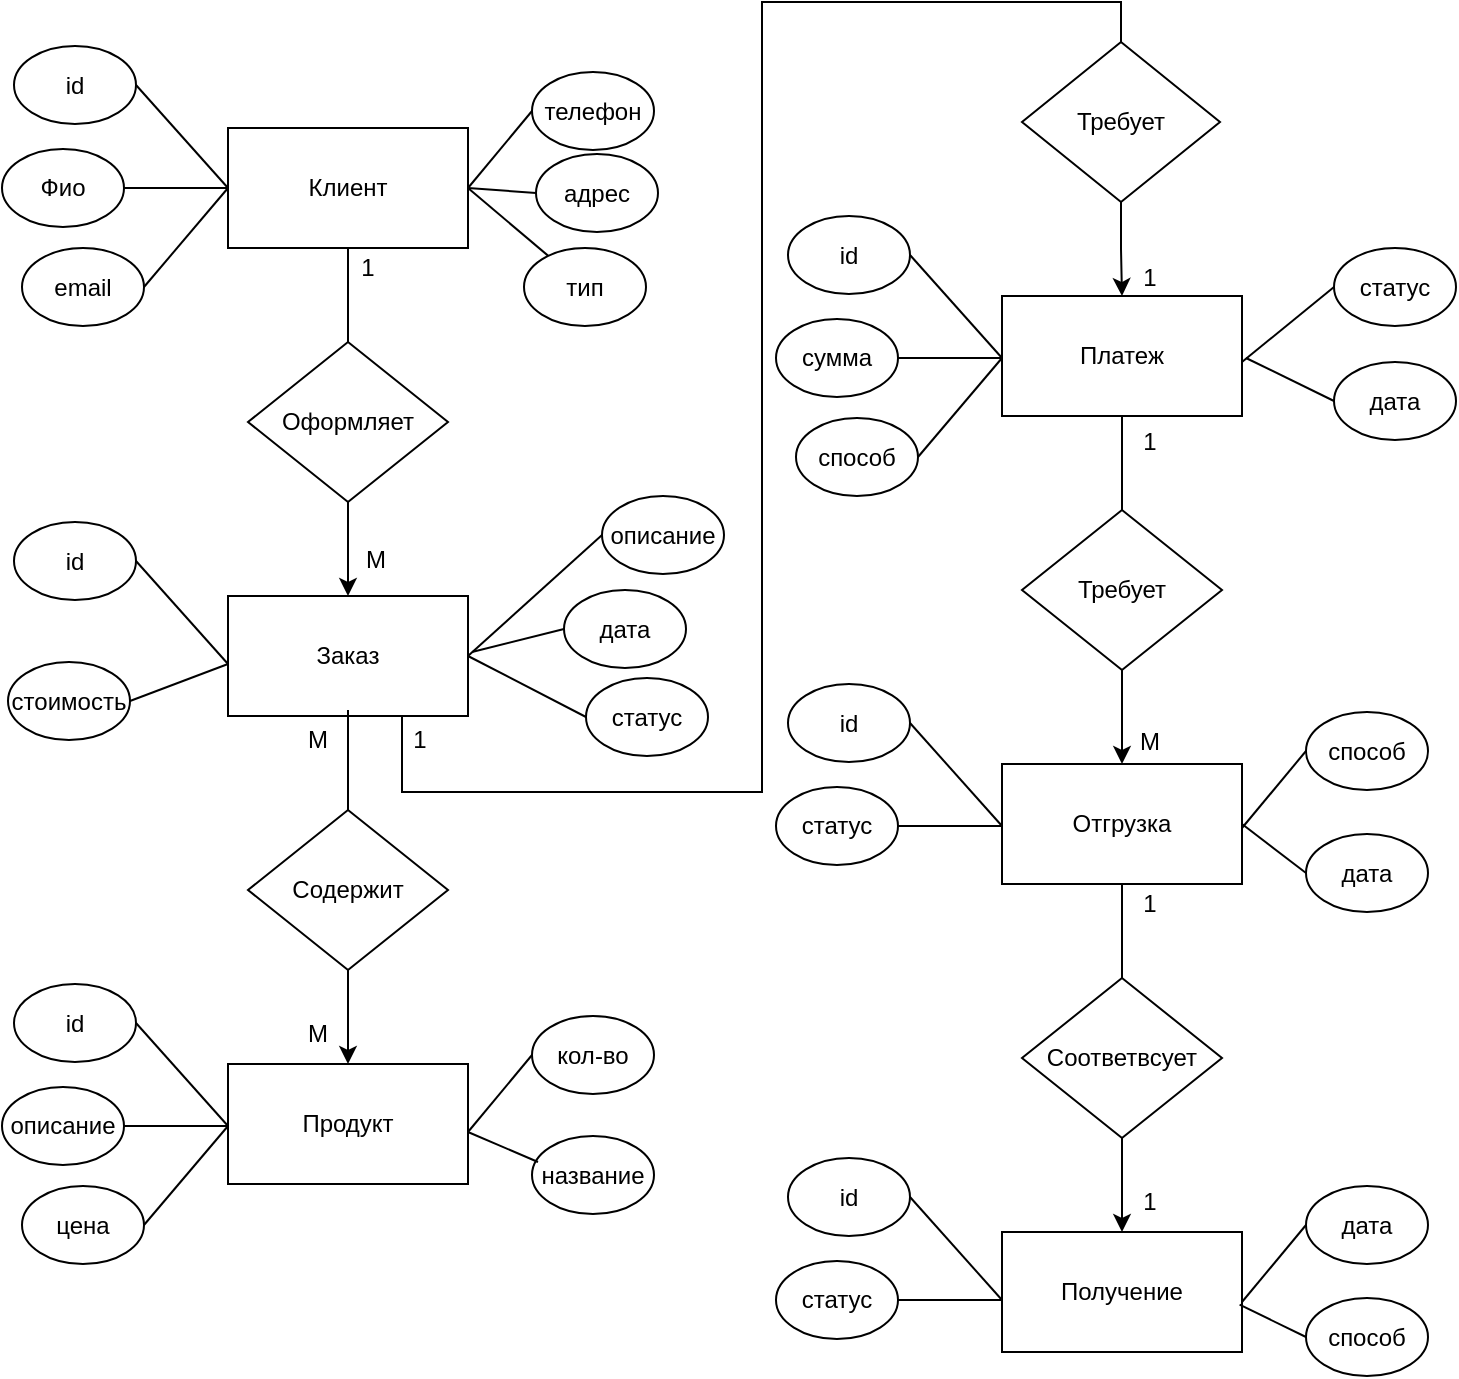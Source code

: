 <mxfile version="25.0.3">
  <diagram name="Страница — 1" id="Qr5ROpRxXAyh-3bqtAPe">
    <mxGraphModel dx="1153" dy="766" grid="0" gridSize="10" guides="1" tooltips="1" connect="1" arrows="1" fold="1" page="1" pageScale="1" pageWidth="1169" pageHeight="1654" math="0" shadow="0">
      <root>
        <mxCell id="0" />
        <mxCell id="1" parent="0" />
        <mxCell id="kqyWKqm9BpoSPLUT50ET-1" value="Клиент" style="rounded=0;whiteSpace=wrap;html=1;" parent="1" vertex="1">
          <mxGeometry x="199" y="82" width="120" height="60" as="geometry" />
        </mxCell>
        <mxCell id="kqyWKqm9BpoSPLUT50ET-5" style="edgeStyle=orthogonalEdgeStyle;rounded=0;orthogonalLoop=1;jettySize=auto;html=1;" parent="1" source="kqyWKqm9BpoSPLUT50ET-2" target="kqyWKqm9BpoSPLUT50ET-4" edge="1">
          <mxGeometry relative="1" as="geometry" />
        </mxCell>
        <mxCell id="kqyWKqm9BpoSPLUT50ET-2" value="Оформляет" style="rhombus;whiteSpace=wrap;html=1;" parent="1" vertex="1">
          <mxGeometry x="209" y="189" width="100" height="80" as="geometry" />
        </mxCell>
        <mxCell id="kqyWKqm9BpoSPLUT50ET-4" value="Заказ" style="rounded=0;whiteSpace=wrap;html=1;" parent="1" vertex="1">
          <mxGeometry x="199" y="316" width="120" height="60" as="geometry" />
        </mxCell>
        <mxCell id="kqyWKqm9BpoSPLUT50ET-6" style="edgeStyle=orthogonalEdgeStyle;rounded=0;orthogonalLoop=1;jettySize=auto;html=1;" parent="1" source="kqyWKqm9BpoSPLUT50ET-7" target="kqyWKqm9BpoSPLUT50ET-8" edge="1">
          <mxGeometry relative="1" as="geometry" />
        </mxCell>
        <mxCell id="kqyWKqm9BpoSPLUT50ET-7" value="Содержит" style="rhombus;whiteSpace=wrap;html=1;" parent="1" vertex="1">
          <mxGeometry x="209" y="423" width="100" height="80" as="geometry" />
        </mxCell>
        <mxCell id="kqyWKqm9BpoSPLUT50ET-8" value="Продукт" style="rounded=0;whiteSpace=wrap;html=1;" parent="1" vertex="1">
          <mxGeometry x="199" y="550" width="120" height="60" as="geometry" />
        </mxCell>
        <mxCell id="kqyWKqm9BpoSPLUT50ET-10" style="edgeStyle=orthogonalEdgeStyle;rounded=0;orthogonalLoop=1;jettySize=auto;html=1;" parent="1" source="kqyWKqm9BpoSPLUT50ET-11" target="kqyWKqm9BpoSPLUT50ET-12" edge="1">
          <mxGeometry relative="1" as="geometry" />
        </mxCell>
        <mxCell id="kqyWKqm9BpoSPLUT50ET-11" value="Требует" style="rhombus;whiteSpace=wrap;html=1;" parent="1" vertex="1">
          <mxGeometry x="596" y="39" width="99" height="80" as="geometry" />
        </mxCell>
        <mxCell id="kqyWKqm9BpoSPLUT50ET-12" value="Платеж" style="rounded=0;whiteSpace=wrap;html=1;" parent="1" vertex="1">
          <mxGeometry x="586" y="166" width="120" height="60" as="geometry" />
        </mxCell>
        <mxCell id="kqyWKqm9BpoSPLUT50ET-13" style="edgeStyle=orthogonalEdgeStyle;rounded=0;orthogonalLoop=1;jettySize=auto;html=1;" parent="1" source="kqyWKqm9BpoSPLUT50ET-14" target="kqyWKqm9BpoSPLUT50ET-15" edge="1">
          <mxGeometry relative="1" as="geometry" />
        </mxCell>
        <mxCell id="kqyWKqm9BpoSPLUT50ET-14" value="Требует" style="rhombus;whiteSpace=wrap;html=1;" parent="1" vertex="1">
          <mxGeometry x="596" y="273" width="100" height="80" as="geometry" />
        </mxCell>
        <mxCell id="kqyWKqm9BpoSPLUT50ET-15" value="Отгрузка" style="rounded=0;whiteSpace=wrap;html=1;" parent="1" vertex="1">
          <mxGeometry x="586" y="400" width="120" height="60" as="geometry" />
        </mxCell>
        <mxCell id="kqyWKqm9BpoSPLUT50ET-17" style="edgeStyle=orthogonalEdgeStyle;rounded=0;orthogonalLoop=1;jettySize=auto;html=1;" parent="1" source="kqyWKqm9BpoSPLUT50ET-18" target="kqyWKqm9BpoSPLUT50ET-19" edge="1">
          <mxGeometry relative="1" as="geometry" />
        </mxCell>
        <mxCell id="kqyWKqm9BpoSPLUT50ET-18" value="Соответвсует" style="rhombus;whiteSpace=wrap;html=1;" parent="1" vertex="1">
          <mxGeometry x="596" y="507" width="100" height="80" as="geometry" />
        </mxCell>
        <mxCell id="kqyWKqm9BpoSPLUT50ET-19" value="Получение" style="rounded=0;whiteSpace=wrap;html=1;" parent="1" vertex="1">
          <mxGeometry x="586" y="634" width="120" height="60" as="geometry" />
        </mxCell>
        <mxCell id="kqyWKqm9BpoSPLUT50ET-24" value="" style="endArrow=none;html=1;rounded=0;entryX=0.5;entryY=0;entryDx=0;entryDy=0;exitX=0.5;exitY=1;exitDx=0;exitDy=0;" parent="1" source="kqyWKqm9BpoSPLUT50ET-4" target="kqyWKqm9BpoSPLUT50ET-7" edge="1">
          <mxGeometry width="50" height="50" relative="1" as="geometry">
            <mxPoint x="183" y="447" as="sourcePoint" />
            <mxPoint x="233" y="397" as="targetPoint" />
          </mxGeometry>
        </mxCell>
        <mxCell id="kqyWKqm9BpoSPLUT50ET-25" value="" style="endArrow=none;html=1;rounded=0;entryX=0.5;entryY=0;entryDx=0;entryDy=0;exitX=0.5;exitY=1;exitDx=0;exitDy=0;" parent="1" source="kqyWKqm9BpoSPLUT50ET-1" target="kqyWKqm9BpoSPLUT50ET-2" edge="1">
          <mxGeometry width="50" height="50" relative="1" as="geometry">
            <mxPoint x="272" y="124" as="sourcePoint" />
            <mxPoint x="278" y="171" as="targetPoint" />
          </mxGeometry>
        </mxCell>
        <mxCell id="kqyWKqm9BpoSPLUT50ET-29" value="" style="endArrow=none;html=1;rounded=0;entryX=0.5;entryY=1;entryDx=0;entryDy=0;exitX=0.5;exitY=0;exitDx=0;exitDy=0;" parent="1" source="kqyWKqm9BpoSPLUT50ET-14" target="kqyWKqm9BpoSPLUT50ET-12" edge="1">
          <mxGeometry width="50" height="50" relative="1" as="geometry">
            <mxPoint x="499" y="392" as="sourcePoint" />
            <mxPoint x="549" y="342" as="targetPoint" />
          </mxGeometry>
        </mxCell>
        <mxCell id="kqyWKqm9BpoSPLUT50ET-30" value="" style="endArrow=none;html=1;rounded=0;entryX=0.5;entryY=1;entryDx=0;entryDy=0;exitX=0.5;exitY=0;exitDx=0;exitDy=0;" parent="1" source="kqyWKqm9BpoSPLUT50ET-18" target="kqyWKqm9BpoSPLUT50ET-15" edge="1">
          <mxGeometry width="50" height="50" relative="1" as="geometry">
            <mxPoint x="472" y="589" as="sourcePoint" />
            <mxPoint x="522" y="539" as="targetPoint" />
          </mxGeometry>
        </mxCell>
        <mxCell id="kqyWKqm9BpoSPLUT50ET-31" value="1" style="text;html=1;align=center;verticalAlign=middle;whiteSpace=wrap;rounded=0;" parent="1" vertex="1">
          <mxGeometry x="239" y="137" width="60" height="30" as="geometry" />
        </mxCell>
        <mxCell id="kqyWKqm9BpoSPLUT50ET-32" value="М" style="text;html=1;align=center;verticalAlign=middle;whiteSpace=wrap;rounded=0;" parent="1" vertex="1">
          <mxGeometry x="243" y="283" width="60" height="30" as="geometry" />
        </mxCell>
        <mxCell id="OjBhG6apCgX0dpcMSNJU-3" style="edgeStyle=orthogonalEdgeStyle;rounded=0;orthogonalLoop=1;jettySize=auto;html=1;exitX=0.75;exitY=0;exitDx=0;exitDy=0;entryX=0.5;entryY=0;entryDx=0;entryDy=0;endArrow=none;endFill=0;" edge="1" parent="1" source="kqyWKqm9BpoSPLUT50ET-34" target="kqyWKqm9BpoSPLUT50ET-11">
          <mxGeometry relative="1" as="geometry">
            <Array as="points">
              <mxPoint x="259" y="376" />
              <mxPoint x="286" y="376" />
              <mxPoint x="286" y="414" />
              <mxPoint x="466" y="414" />
              <mxPoint x="466" y="19" />
              <mxPoint x="646" y="19" />
            </Array>
          </mxGeometry>
        </mxCell>
        <mxCell id="kqyWKqm9BpoSPLUT50ET-34" value="М" style="text;html=1;align=center;verticalAlign=middle;whiteSpace=wrap;rounded=0;" parent="1" vertex="1">
          <mxGeometry x="214" y="373" width="60" height="30" as="geometry" />
        </mxCell>
        <mxCell id="kqyWKqm9BpoSPLUT50ET-35" value="М" style="text;html=1;align=center;verticalAlign=middle;whiteSpace=wrap;rounded=0;" parent="1" vertex="1">
          <mxGeometry x="214" y="520" width="60" height="30" as="geometry" />
        </mxCell>
        <mxCell id="kqyWKqm9BpoSPLUT50ET-37" value="1" style="text;html=1;align=center;verticalAlign=middle;whiteSpace=wrap;rounded=0;" parent="1" vertex="1">
          <mxGeometry x="630" y="224" width="60" height="30" as="geometry" />
        </mxCell>
        <mxCell id="kqyWKqm9BpoSPLUT50ET-38" value="М" style="text;html=1;align=center;verticalAlign=middle;whiteSpace=wrap;rounded=0;" parent="1" vertex="1">
          <mxGeometry x="630" y="374" width="60" height="30" as="geometry" />
        </mxCell>
        <mxCell id="kqyWKqm9BpoSPLUT50ET-39" value="1" style="text;html=1;align=center;verticalAlign=middle;whiteSpace=wrap;rounded=0;" parent="1" vertex="1">
          <mxGeometry x="630" y="455" width="60" height="30" as="geometry" />
        </mxCell>
        <mxCell id="kqyWKqm9BpoSPLUT50ET-40" value="1" style="text;html=1;align=center;verticalAlign=middle;whiteSpace=wrap;rounded=0;" parent="1" vertex="1">
          <mxGeometry x="630" y="604" width="60" height="30" as="geometry" />
        </mxCell>
        <mxCell id="kqyWKqm9BpoSPLUT50ET-41" value="id" style="ellipse;whiteSpace=wrap;html=1;" parent="1" vertex="1">
          <mxGeometry x="92" y="41" width="61" height="39" as="geometry" />
        </mxCell>
        <mxCell id="kqyWKqm9BpoSPLUT50ET-45" value="email" style="ellipse;whiteSpace=wrap;html=1;" parent="1" vertex="1">
          <mxGeometry x="96" y="142" width="61" height="39" as="geometry" />
        </mxCell>
        <mxCell id="kqyWKqm9BpoSPLUT50ET-46" value="Фио" style="ellipse;whiteSpace=wrap;html=1;" parent="1" vertex="1">
          <mxGeometry x="86" y="92.5" width="61" height="39" as="geometry" />
        </mxCell>
        <mxCell id="kqyWKqm9BpoSPLUT50ET-47" value="телефон" style="ellipse;whiteSpace=wrap;html=1;" parent="1" vertex="1">
          <mxGeometry x="351" y="54" width="61" height="39" as="geometry" />
        </mxCell>
        <mxCell id="kqyWKqm9BpoSPLUT50ET-48" value="адрес" style="ellipse;whiteSpace=wrap;html=1;" parent="1" vertex="1">
          <mxGeometry x="353" y="95" width="61" height="39" as="geometry" />
        </mxCell>
        <mxCell id="kqyWKqm9BpoSPLUT50ET-49" value="" style="endArrow=none;html=1;rounded=0;entryX=1;entryY=0.5;entryDx=0;entryDy=0;exitX=0;exitY=0.5;exitDx=0;exitDy=0;" parent="1" source="kqyWKqm9BpoSPLUT50ET-1" target="kqyWKqm9BpoSPLUT50ET-41" edge="1">
          <mxGeometry width="50" height="50" relative="1" as="geometry">
            <mxPoint x="105" y="132" as="sourcePoint" />
            <mxPoint x="155" y="82" as="targetPoint" />
          </mxGeometry>
        </mxCell>
        <mxCell id="kqyWKqm9BpoSPLUT50ET-50" value="" style="endArrow=none;html=1;rounded=0;entryX=1;entryY=0.5;entryDx=0;entryDy=0;exitX=0;exitY=0.5;exitDx=0;exitDy=0;" parent="1" source="kqyWKqm9BpoSPLUT50ET-1" target="kqyWKqm9BpoSPLUT50ET-46" edge="1">
          <mxGeometry width="50" height="50" relative="1" as="geometry">
            <mxPoint x="21" y="286" as="sourcePoint" />
            <mxPoint x="71" y="236" as="targetPoint" />
          </mxGeometry>
        </mxCell>
        <mxCell id="kqyWKqm9BpoSPLUT50ET-51" value="" style="endArrow=none;html=1;rounded=0;exitX=1;exitY=0.5;exitDx=0;exitDy=0;" parent="1" source="kqyWKqm9BpoSPLUT50ET-45" edge="1">
          <mxGeometry width="50" height="50" relative="1" as="geometry">
            <mxPoint x="-2" y="317" as="sourcePoint" />
            <mxPoint x="199" y="112" as="targetPoint" />
          </mxGeometry>
        </mxCell>
        <mxCell id="kqyWKqm9BpoSPLUT50ET-52" value="" style="endArrow=none;html=1;rounded=0;entryX=0;entryY=0.5;entryDx=0;entryDy=0;exitX=1;exitY=0.5;exitDx=0;exitDy=0;" parent="1" source="kqyWKqm9BpoSPLUT50ET-1" target="kqyWKqm9BpoSPLUT50ET-47" edge="1">
          <mxGeometry width="50" height="50" relative="1" as="geometry">
            <mxPoint x="308" y="145" as="sourcePoint" />
            <mxPoint x="358" y="95" as="targetPoint" />
          </mxGeometry>
        </mxCell>
        <mxCell id="kqyWKqm9BpoSPLUT50ET-53" value="" style="endArrow=none;html=1;rounded=0;exitX=1;exitY=0.5;exitDx=0;exitDy=0;entryX=0;entryY=0.5;entryDx=0;entryDy=0;" parent="1" source="kqyWKqm9BpoSPLUT50ET-1" edge="1" target="kqyWKqm9BpoSPLUT50ET-48">
          <mxGeometry width="50" height="50" relative="1" as="geometry">
            <mxPoint x="288" y="213" as="sourcePoint" />
            <mxPoint x="354" y="127" as="targetPoint" />
          </mxGeometry>
        </mxCell>
        <mxCell id="kqyWKqm9BpoSPLUT50ET-54" value="id" style="ellipse;whiteSpace=wrap;html=1;" parent="1" vertex="1">
          <mxGeometry x="92" y="279" width="61" height="39" as="geometry" />
        </mxCell>
        <mxCell id="kqyWKqm9BpoSPLUT50ET-55" value="стоимость" style="ellipse;whiteSpace=wrap;html=1;" parent="1" vertex="1">
          <mxGeometry x="89" y="349" width="61" height="39" as="geometry" />
        </mxCell>
        <mxCell id="kqyWKqm9BpoSPLUT50ET-57" value="" style="endArrow=none;html=1;rounded=0;entryX=1;entryY=0.5;entryDx=0;entryDy=0;exitX=0;exitY=0.5;exitDx=0;exitDy=0;" parent="1" target="kqyWKqm9BpoSPLUT50ET-54" edge="1">
          <mxGeometry width="50" height="50" relative="1" as="geometry">
            <mxPoint x="199" y="350" as="sourcePoint" />
            <mxPoint x="155" y="320" as="targetPoint" />
          </mxGeometry>
        </mxCell>
        <mxCell id="kqyWKqm9BpoSPLUT50ET-59" value="" style="endArrow=none;html=1;rounded=0;exitX=1;exitY=0.5;exitDx=0;exitDy=0;" parent="1" source="kqyWKqm9BpoSPLUT50ET-55" edge="1">
          <mxGeometry width="50" height="50" relative="1" as="geometry">
            <mxPoint x="-2" y="555" as="sourcePoint" />
            <mxPoint x="199" y="350" as="targetPoint" />
          </mxGeometry>
        </mxCell>
        <mxCell id="kqyWKqm9BpoSPLUT50ET-60" value="id" style="ellipse;whiteSpace=wrap;html=1;" parent="1" vertex="1">
          <mxGeometry x="92" y="510" width="61" height="39" as="geometry" />
        </mxCell>
        <mxCell id="kqyWKqm9BpoSPLUT50ET-61" value="цена" style="ellipse;whiteSpace=wrap;html=1;" parent="1" vertex="1">
          <mxGeometry x="96" y="611" width="61" height="39" as="geometry" />
        </mxCell>
        <mxCell id="kqyWKqm9BpoSPLUT50ET-62" value="описание" style="ellipse;whiteSpace=wrap;html=1;" parent="1" vertex="1">
          <mxGeometry x="86" y="561.5" width="61" height="39" as="geometry" />
        </mxCell>
        <mxCell id="kqyWKqm9BpoSPLUT50ET-63" value="" style="endArrow=none;html=1;rounded=0;entryX=1;entryY=0.5;entryDx=0;entryDy=0;exitX=0;exitY=0.5;exitDx=0;exitDy=0;" parent="1" target="kqyWKqm9BpoSPLUT50ET-60" edge="1">
          <mxGeometry width="50" height="50" relative="1" as="geometry">
            <mxPoint x="199" y="581" as="sourcePoint" />
            <mxPoint x="155" y="551" as="targetPoint" />
          </mxGeometry>
        </mxCell>
        <mxCell id="kqyWKqm9BpoSPLUT50ET-64" value="" style="endArrow=none;html=1;rounded=0;entryX=1;entryY=0.5;entryDx=0;entryDy=0;exitX=0;exitY=0.5;exitDx=0;exitDy=0;" parent="1" target="kqyWKqm9BpoSPLUT50ET-62" edge="1">
          <mxGeometry width="50" height="50" relative="1" as="geometry">
            <mxPoint x="199" y="581" as="sourcePoint" />
            <mxPoint x="71" y="705" as="targetPoint" />
          </mxGeometry>
        </mxCell>
        <mxCell id="kqyWKqm9BpoSPLUT50ET-65" value="" style="endArrow=none;html=1;rounded=0;exitX=1;exitY=0.5;exitDx=0;exitDy=0;" parent="1" source="kqyWKqm9BpoSPLUT50ET-61" edge="1">
          <mxGeometry width="50" height="50" relative="1" as="geometry">
            <mxPoint x="-2" y="786" as="sourcePoint" />
            <mxPoint x="199" y="581" as="targetPoint" />
          </mxGeometry>
        </mxCell>
        <mxCell id="kqyWKqm9BpoSPLUT50ET-72" value="id" style="ellipse;whiteSpace=wrap;html=1;" parent="1" vertex="1">
          <mxGeometry x="479" y="126" width="61" height="39" as="geometry" />
        </mxCell>
        <mxCell id="kqyWKqm9BpoSPLUT50ET-73" value="способ" style="ellipse;whiteSpace=wrap;html=1;" parent="1" vertex="1">
          <mxGeometry x="483" y="227" width="61" height="39" as="geometry" />
        </mxCell>
        <mxCell id="kqyWKqm9BpoSPLUT50ET-74" value="сумма" style="ellipse;whiteSpace=wrap;html=1;" parent="1" vertex="1">
          <mxGeometry x="473" y="177.5" width="61" height="39" as="geometry" />
        </mxCell>
        <mxCell id="kqyWKqm9BpoSPLUT50ET-75" value="" style="endArrow=none;html=1;rounded=0;entryX=1;entryY=0.5;entryDx=0;entryDy=0;exitX=0;exitY=0.5;exitDx=0;exitDy=0;" parent="1" target="kqyWKqm9BpoSPLUT50ET-72" edge="1">
          <mxGeometry width="50" height="50" relative="1" as="geometry">
            <mxPoint x="586" y="197" as="sourcePoint" />
            <mxPoint x="542" y="167" as="targetPoint" />
          </mxGeometry>
        </mxCell>
        <mxCell id="kqyWKqm9BpoSPLUT50ET-76" value="" style="endArrow=none;html=1;rounded=0;entryX=1;entryY=0.5;entryDx=0;entryDy=0;exitX=0;exitY=0.5;exitDx=0;exitDy=0;" parent="1" target="kqyWKqm9BpoSPLUT50ET-74" edge="1">
          <mxGeometry width="50" height="50" relative="1" as="geometry">
            <mxPoint x="586" y="197" as="sourcePoint" />
            <mxPoint x="458" y="321" as="targetPoint" />
          </mxGeometry>
        </mxCell>
        <mxCell id="kqyWKqm9BpoSPLUT50ET-77" value="" style="endArrow=none;html=1;rounded=0;exitX=1;exitY=0.5;exitDx=0;exitDy=0;" parent="1" source="kqyWKqm9BpoSPLUT50ET-73" edge="1">
          <mxGeometry width="50" height="50" relative="1" as="geometry">
            <mxPoint x="385" y="402" as="sourcePoint" />
            <mxPoint x="586" y="197" as="targetPoint" />
          </mxGeometry>
        </mxCell>
        <mxCell id="kqyWKqm9BpoSPLUT50ET-78" value="id" style="ellipse;whiteSpace=wrap;html=1;" parent="1" vertex="1">
          <mxGeometry x="479" y="360" width="61" height="39" as="geometry" />
        </mxCell>
        <mxCell id="kqyWKqm9BpoSPLUT50ET-79" value="дата" style="ellipse;whiteSpace=wrap;html=1;" parent="1" vertex="1">
          <mxGeometry x="738" y="435" width="61" height="39" as="geometry" />
        </mxCell>
        <mxCell id="kqyWKqm9BpoSPLUT50ET-80" value="статус" style="ellipse;whiteSpace=wrap;html=1;" parent="1" vertex="1">
          <mxGeometry x="473" y="411.5" width="61" height="39" as="geometry" />
        </mxCell>
        <mxCell id="kqyWKqm9BpoSPLUT50ET-81" value="" style="endArrow=none;html=1;rounded=0;entryX=1;entryY=0.5;entryDx=0;entryDy=0;exitX=0;exitY=0.5;exitDx=0;exitDy=0;" parent="1" target="kqyWKqm9BpoSPLUT50ET-78" edge="1">
          <mxGeometry width="50" height="50" relative="1" as="geometry">
            <mxPoint x="586" y="431" as="sourcePoint" />
            <mxPoint x="542" y="401" as="targetPoint" />
          </mxGeometry>
        </mxCell>
        <mxCell id="kqyWKqm9BpoSPLUT50ET-82" value="" style="endArrow=none;html=1;rounded=0;entryX=1;entryY=0.5;entryDx=0;entryDy=0;exitX=0;exitY=0.5;exitDx=0;exitDy=0;" parent="1" target="kqyWKqm9BpoSPLUT50ET-80" edge="1">
          <mxGeometry width="50" height="50" relative="1" as="geometry">
            <mxPoint x="586" y="431" as="sourcePoint" />
            <mxPoint x="458" y="555" as="targetPoint" />
          </mxGeometry>
        </mxCell>
        <mxCell id="kqyWKqm9BpoSPLUT50ET-83" value="" style="endArrow=none;html=1;rounded=0;exitX=0;exitY=0.5;exitDx=0;exitDy=0;entryX=1;entryY=0.5;entryDx=0;entryDy=0;" parent="1" source="kqyWKqm9BpoSPLUT50ET-79" edge="1" target="kqyWKqm9BpoSPLUT50ET-15">
          <mxGeometry width="50" height="50" relative="1" as="geometry">
            <mxPoint x="385" y="636" as="sourcePoint" />
            <mxPoint x="586" y="431" as="targetPoint" />
          </mxGeometry>
        </mxCell>
        <mxCell id="kqyWKqm9BpoSPLUT50ET-84" value="id" style="ellipse;whiteSpace=wrap;html=1;" parent="1" vertex="1">
          <mxGeometry x="479" y="597" width="61" height="39" as="geometry" />
        </mxCell>
        <mxCell id="kqyWKqm9BpoSPLUT50ET-85" value="способ" style="ellipse;whiteSpace=wrap;html=1;" parent="1" vertex="1">
          <mxGeometry x="738" y="667" width="61" height="39" as="geometry" />
        </mxCell>
        <mxCell id="kqyWKqm9BpoSPLUT50ET-86" value="статус" style="ellipse;whiteSpace=wrap;html=1;" parent="1" vertex="1">
          <mxGeometry x="473" y="648.5" width="61" height="39" as="geometry" />
        </mxCell>
        <mxCell id="kqyWKqm9BpoSPLUT50ET-87" value="" style="endArrow=none;html=1;rounded=0;entryX=1;entryY=0.5;entryDx=0;entryDy=0;exitX=0;exitY=0.5;exitDx=0;exitDy=0;" parent="1" target="kqyWKqm9BpoSPLUT50ET-84" edge="1">
          <mxGeometry width="50" height="50" relative="1" as="geometry">
            <mxPoint x="586" y="668" as="sourcePoint" />
            <mxPoint x="542" y="638" as="targetPoint" />
          </mxGeometry>
        </mxCell>
        <mxCell id="kqyWKqm9BpoSPLUT50ET-88" value="" style="endArrow=none;html=1;rounded=0;entryX=1;entryY=0.5;entryDx=0;entryDy=0;exitX=0;exitY=0.5;exitDx=0;exitDy=0;" parent="1" target="kqyWKqm9BpoSPLUT50ET-86" edge="1">
          <mxGeometry width="50" height="50" relative="1" as="geometry">
            <mxPoint x="586" y="668" as="sourcePoint" />
            <mxPoint x="458" y="792" as="targetPoint" />
          </mxGeometry>
        </mxCell>
        <mxCell id="kqyWKqm9BpoSPLUT50ET-89" value="" style="endArrow=none;html=1;rounded=0;exitX=0;exitY=0.5;exitDx=0;exitDy=0;entryX=0.99;entryY=0.606;entryDx=0;entryDy=0;entryPerimeter=0;" parent="1" source="kqyWKqm9BpoSPLUT50ET-85" edge="1" target="kqyWKqm9BpoSPLUT50ET-19">
          <mxGeometry width="50" height="50" relative="1" as="geometry">
            <mxPoint x="385" y="873" as="sourcePoint" />
            <mxPoint x="586" y="668" as="targetPoint" />
          </mxGeometry>
        </mxCell>
        <mxCell id="kqyWKqm9BpoSPLUT50ET-94" value="кол-во" style="ellipse;whiteSpace=wrap;html=1;" parent="1" vertex="1">
          <mxGeometry x="351" y="526" width="61" height="39" as="geometry" />
        </mxCell>
        <mxCell id="kqyWKqm9BpoSPLUT50ET-95" value="название" style="ellipse;whiteSpace=wrap;html=1;" parent="1" vertex="1">
          <mxGeometry x="351" y="586" width="61" height="39" as="geometry" />
        </mxCell>
        <mxCell id="kqyWKqm9BpoSPLUT50ET-96" value="" style="endArrow=none;html=1;rounded=0;entryX=0;entryY=0.5;entryDx=0;entryDy=0;exitX=1;exitY=0.5;exitDx=0;exitDy=0;" parent="1" target="kqyWKqm9BpoSPLUT50ET-94" edge="1">
          <mxGeometry width="50" height="50" relative="1" as="geometry">
            <mxPoint x="319" y="584" as="sourcePoint" />
            <mxPoint x="358" y="567" as="targetPoint" />
          </mxGeometry>
        </mxCell>
        <mxCell id="kqyWKqm9BpoSPLUT50ET-97" value="" style="endArrow=none;html=1;rounded=0;exitX=1;exitY=0.5;exitDx=0;exitDy=0;" parent="1" edge="1">
          <mxGeometry width="50" height="50" relative="1" as="geometry">
            <mxPoint x="319" y="584" as="sourcePoint" />
            <mxPoint x="354" y="599" as="targetPoint" />
          </mxGeometry>
        </mxCell>
        <mxCell id="kqyWKqm9BpoSPLUT50ET-98" value="способ" style="ellipse;whiteSpace=wrap;html=1;" parent="1" vertex="1">
          <mxGeometry x="738" y="374" width="61" height="39" as="geometry" />
        </mxCell>
        <mxCell id="kqyWKqm9BpoSPLUT50ET-100" value="" style="endArrow=none;html=1;rounded=0;entryX=0;entryY=0.5;entryDx=0;entryDy=0;exitX=1;exitY=0.5;exitDx=0;exitDy=0;" parent="1" target="kqyWKqm9BpoSPLUT50ET-98" edge="1">
          <mxGeometry width="50" height="50" relative="1" as="geometry">
            <mxPoint x="706" y="432" as="sourcePoint" />
            <mxPoint x="745" y="415" as="targetPoint" />
          </mxGeometry>
        </mxCell>
        <mxCell id="kqyWKqm9BpoSPLUT50ET-102" value="дата" style="ellipse;whiteSpace=wrap;html=1;" parent="1" vertex="1">
          <mxGeometry x="738" y="611" width="61" height="39" as="geometry" />
        </mxCell>
        <mxCell id="kqyWKqm9BpoSPLUT50ET-104" value="" style="endArrow=none;html=1;rounded=0;entryX=0;entryY=0.5;entryDx=0;entryDy=0;exitX=1;exitY=0.5;exitDx=0;exitDy=0;" parent="1" target="kqyWKqm9BpoSPLUT50ET-102" edge="1">
          <mxGeometry width="50" height="50" relative="1" as="geometry">
            <mxPoint x="706" y="669" as="sourcePoint" />
            <mxPoint x="745" y="652" as="targetPoint" />
          </mxGeometry>
        </mxCell>
        <mxCell id="kqyWKqm9BpoSPLUT50ET-113" value="описание" style="ellipse;whiteSpace=wrap;html=1;" parent="1" vertex="1">
          <mxGeometry x="386" y="266" width="61" height="39" as="geometry" />
        </mxCell>
        <mxCell id="kqyWKqm9BpoSPLUT50ET-114" value="статус" style="ellipse;whiteSpace=wrap;html=1;" parent="1" vertex="1">
          <mxGeometry x="378" y="357" width="61" height="39" as="geometry" />
        </mxCell>
        <mxCell id="kqyWKqm9BpoSPLUT50ET-115" value="дата" style="ellipse;whiteSpace=wrap;html=1;" parent="1" vertex="1">
          <mxGeometry x="367" y="313" width="61" height="39" as="geometry" />
        </mxCell>
        <mxCell id="kqyWKqm9BpoSPLUT50ET-119" value="" style="endArrow=none;html=1;rounded=0;entryX=0;entryY=0.5;entryDx=0;entryDy=0;exitX=1;exitY=0.5;exitDx=0;exitDy=0;" parent="1" source="kqyWKqm9BpoSPLUT50ET-4" target="kqyWKqm9BpoSPLUT50ET-113" edge="1">
          <mxGeometry width="50" height="50" relative="1" as="geometry">
            <mxPoint x="324" y="331" as="sourcePoint" />
            <mxPoint x="374" y="281" as="targetPoint" />
          </mxGeometry>
        </mxCell>
        <mxCell id="kqyWKqm9BpoSPLUT50ET-120" value="" style="endArrow=none;html=1;rounded=0;entryX=0;entryY=0.5;entryDx=0;entryDy=0;" parent="1" target="kqyWKqm9BpoSPLUT50ET-115" edge="1">
          <mxGeometry width="50" height="50" relative="1" as="geometry">
            <mxPoint x="321" y="344" as="sourcePoint" />
            <mxPoint x="389.711" y="346" as="targetPoint" />
          </mxGeometry>
        </mxCell>
        <mxCell id="kqyWKqm9BpoSPLUT50ET-121" value="" style="endArrow=none;html=1;rounded=0;entryX=0;entryY=0.5;entryDx=0;entryDy=0;exitX=1;exitY=0.5;exitDx=0;exitDy=0;" parent="1" source="kqyWKqm9BpoSPLUT50ET-4" target="kqyWKqm9BpoSPLUT50ET-114" edge="1">
          <mxGeometry width="50" height="50" relative="1" as="geometry">
            <mxPoint x="336" y="409" as="sourcePoint" />
            <mxPoint x="386" y="359" as="targetPoint" />
          </mxGeometry>
        </mxCell>
        <mxCell id="kqyWKqm9BpoSPLUT50ET-123" value="статус" style="ellipse;whiteSpace=wrap;html=1;" parent="1" vertex="1">
          <mxGeometry x="752" y="142" width="61" height="39" as="geometry" />
        </mxCell>
        <mxCell id="kqyWKqm9BpoSPLUT50ET-125" value="дата" style="ellipse;whiteSpace=wrap;html=1;" parent="1" vertex="1">
          <mxGeometry x="752" y="199" width="61" height="39" as="geometry" />
        </mxCell>
        <mxCell id="kqyWKqm9BpoSPLUT50ET-126" value="" style="endArrow=none;html=1;rounded=0;entryX=0;entryY=0.5;entryDx=0;entryDy=0;exitX=1;exitY=0.5;exitDx=0;exitDy=0;" parent="1" target="kqyWKqm9BpoSPLUT50ET-123" edge="1">
          <mxGeometry width="50" height="50" relative="1" as="geometry">
            <mxPoint x="706" y="199" as="sourcePoint" />
            <mxPoint x="761" y="134" as="targetPoint" />
          </mxGeometry>
        </mxCell>
        <mxCell id="kqyWKqm9BpoSPLUT50ET-127" value="" style="endArrow=none;html=1;rounded=0;entryX=0;entryY=0.5;entryDx=0;entryDy=0;" parent="1" target="kqyWKqm9BpoSPLUT50ET-125" edge="1">
          <mxGeometry width="50" height="50" relative="1" as="geometry">
            <mxPoint x="708" y="197" as="sourcePoint" />
            <mxPoint x="776.711" y="199" as="targetPoint" />
          </mxGeometry>
        </mxCell>
        <mxCell id="OjBhG6apCgX0dpcMSNJU-1" value="тип" style="ellipse;whiteSpace=wrap;html=1;" vertex="1" parent="1">
          <mxGeometry x="347" y="142" width="61" height="39" as="geometry" />
        </mxCell>
        <mxCell id="OjBhG6apCgX0dpcMSNJU-2" value="" style="endArrow=none;html=1;rounded=0;entryX=1;entryY=0.5;entryDx=0;entryDy=0;" edge="1" parent="1" source="OjBhG6apCgX0dpcMSNJU-1" target="kqyWKqm9BpoSPLUT50ET-1">
          <mxGeometry width="50" height="50" relative="1" as="geometry">
            <mxPoint x="170" y="332" as="sourcePoint" />
            <mxPoint x="321" y="125" as="targetPoint" />
          </mxGeometry>
        </mxCell>
        <mxCell id="OjBhG6apCgX0dpcMSNJU-4" value="1" style="text;html=1;align=center;verticalAlign=middle;whiteSpace=wrap;rounded=0;" vertex="1" parent="1">
          <mxGeometry x="265" y="373" width="60" height="30" as="geometry" />
        </mxCell>
        <mxCell id="OjBhG6apCgX0dpcMSNJU-5" value="1" style="text;html=1;align=center;verticalAlign=middle;whiteSpace=wrap;rounded=0;" vertex="1" parent="1">
          <mxGeometry x="630" y="142" width="60" height="30" as="geometry" />
        </mxCell>
      </root>
    </mxGraphModel>
  </diagram>
</mxfile>

